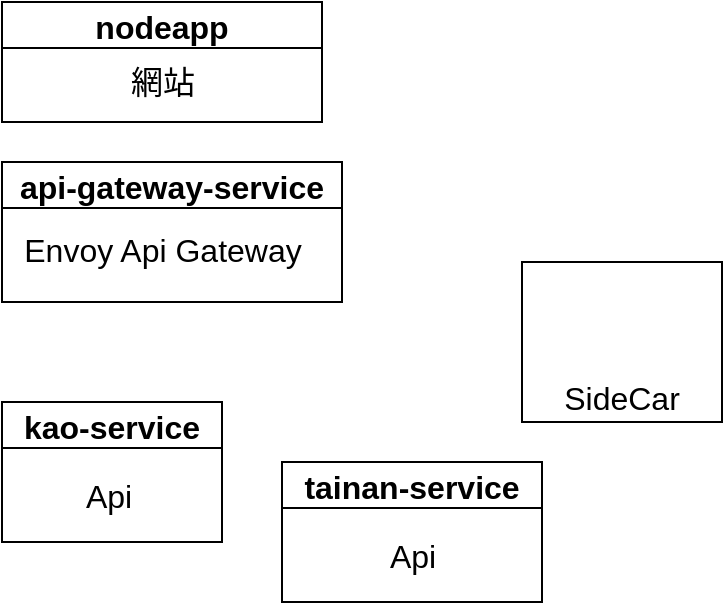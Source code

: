 <mxfile version="14.6.0" type="github">
  <diagram id="8w8wabQFdg4WhhDFVWYx" name="Page-1">
    <mxGraphModel dx="1422" dy="706" grid="1" gridSize="10" guides="1" tooltips="1" connect="1" arrows="1" fold="1" page="1" pageScale="1" pageWidth="827" pageHeight="1169" math="0" shadow="0">
      <root>
        <mxCell id="0" />
        <mxCell id="1" parent="0" />
        <mxCell id="OhrNE6VcvfpsGNgGxQ-j-2" value="nodeapp" style="swimlane;fontSize=16;" vertex="1" parent="1">
          <mxGeometry x="10" y="10" width="160" height="60" as="geometry" />
        </mxCell>
        <mxCell id="OhrNE6VcvfpsGNgGxQ-j-3" value="網站" style="text;html=1;align=center;verticalAlign=middle;resizable=0;points=[];autosize=1;strokeColor=none;fontSize=16;" vertex="1" parent="OhrNE6VcvfpsGNgGxQ-j-2">
          <mxGeometry x="55" y="30" width="50" height="20" as="geometry" />
        </mxCell>
        <mxCell id="OhrNE6VcvfpsGNgGxQ-j-8" value="" style="group" vertex="1" connectable="0" parent="1">
          <mxGeometry x="270" y="140" width="100" height="80" as="geometry" />
        </mxCell>
        <mxCell id="OhrNE6VcvfpsGNgGxQ-j-6" value="&lt;br style=&quot;font-size: 16px&quot;&gt;SideCar" style="rounded=0;whiteSpace=wrap;html=1;verticalAlign=bottom;fontSize=16;" vertex="1" parent="OhrNE6VcvfpsGNgGxQ-j-8">
          <mxGeometry width="100" height="80" as="geometry" />
        </mxCell>
        <mxCell id="OhrNE6VcvfpsGNgGxQ-j-7" value="" style="shape=image;verticalLabelPosition=bottom;labelBackgroundColor=#ffffff;verticalAlign=top;aspect=fixed;imageAspect=0;image=https://dapr.io/images/dapr.svg;fontSize=16;" vertex="1" parent="OhrNE6VcvfpsGNgGxQ-j-8">
          <mxGeometry x="18" y="7" width="63.89" height="47" as="geometry" />
        </mxCell>
        <mxCell id="OhrNE6VcvfpsGNgGxQ-j-10" value="api-gateway-service" style="swimlane;fontSize=16;" vertex="1" parent="1">
          <mxGeometry x="10" y="90" width="170" height="70" as="geometry" />
        </mxCell>
        <mxCell id="OhrNE6VcvfpsGNgGxQ-j-11" value="Envoy Api Gateway" style="text;html=1;align=center;verticalAlign=middle;resizable=0;points=[];autosize=1;strokeColor=none;fontSize=16;" vertex="1" parent="OhrNE6VcvfpsGNgGxQ-j-10">
          <mxGeometry x="5" y="34" width="150" height="20" as="geometry" />
        </mxCell>
        <mxCell id="OhrNE6VcvfpsGNgGxQ-j-12" value="kao-service" style="swimlane;fontSize=16;" vertex="1" parent="1">
          <mxGeometry x="10" y="210" width="110" height="70" as="geometry" />
        </mxCell>
        <mxCell id="OhrNE6VcvfpsGNgGxQ-j-13" value="Api" style="text;html=1;align=center;verticalAlign=middle;resizable=0;points=[];autosize=1;strokeColor=none;fontSize=16;" vertex="1" parent="OhrNE6VcvfpsGNgGxQ-j-12">
          <mxGeometry x="33" y="37" width="40" height="20" as="geometry" />
        </mxCell>
        <mxCell id="OhrNE6VcvfpsGNgGxQ-j-14" value="tainan-service" style="swimlane;fontSize=16;" vertex="1" parent="1">
          <mxGeometry x="150" y="240" width="130" height="70" as="geometry" />
        </mxCell>
        <mxCell id="OhrNE6VcvfpsGNgGxQ-j-15" value="Api" style="text;html=1;align=center;verticalAlign=middle;resizable=0;points=[];autosize=1;strokeColor=none;fontSize=16;" vertex="1" parent="OhrNE6VcvfpsGNgGxQ-j-14">
          <mxGeometry x="45" y="37" width="40" height="20" as="geometry" />
        </mxCell>
      </root>
    </mxGraphModel>
  </diagram>
</mxfile>
